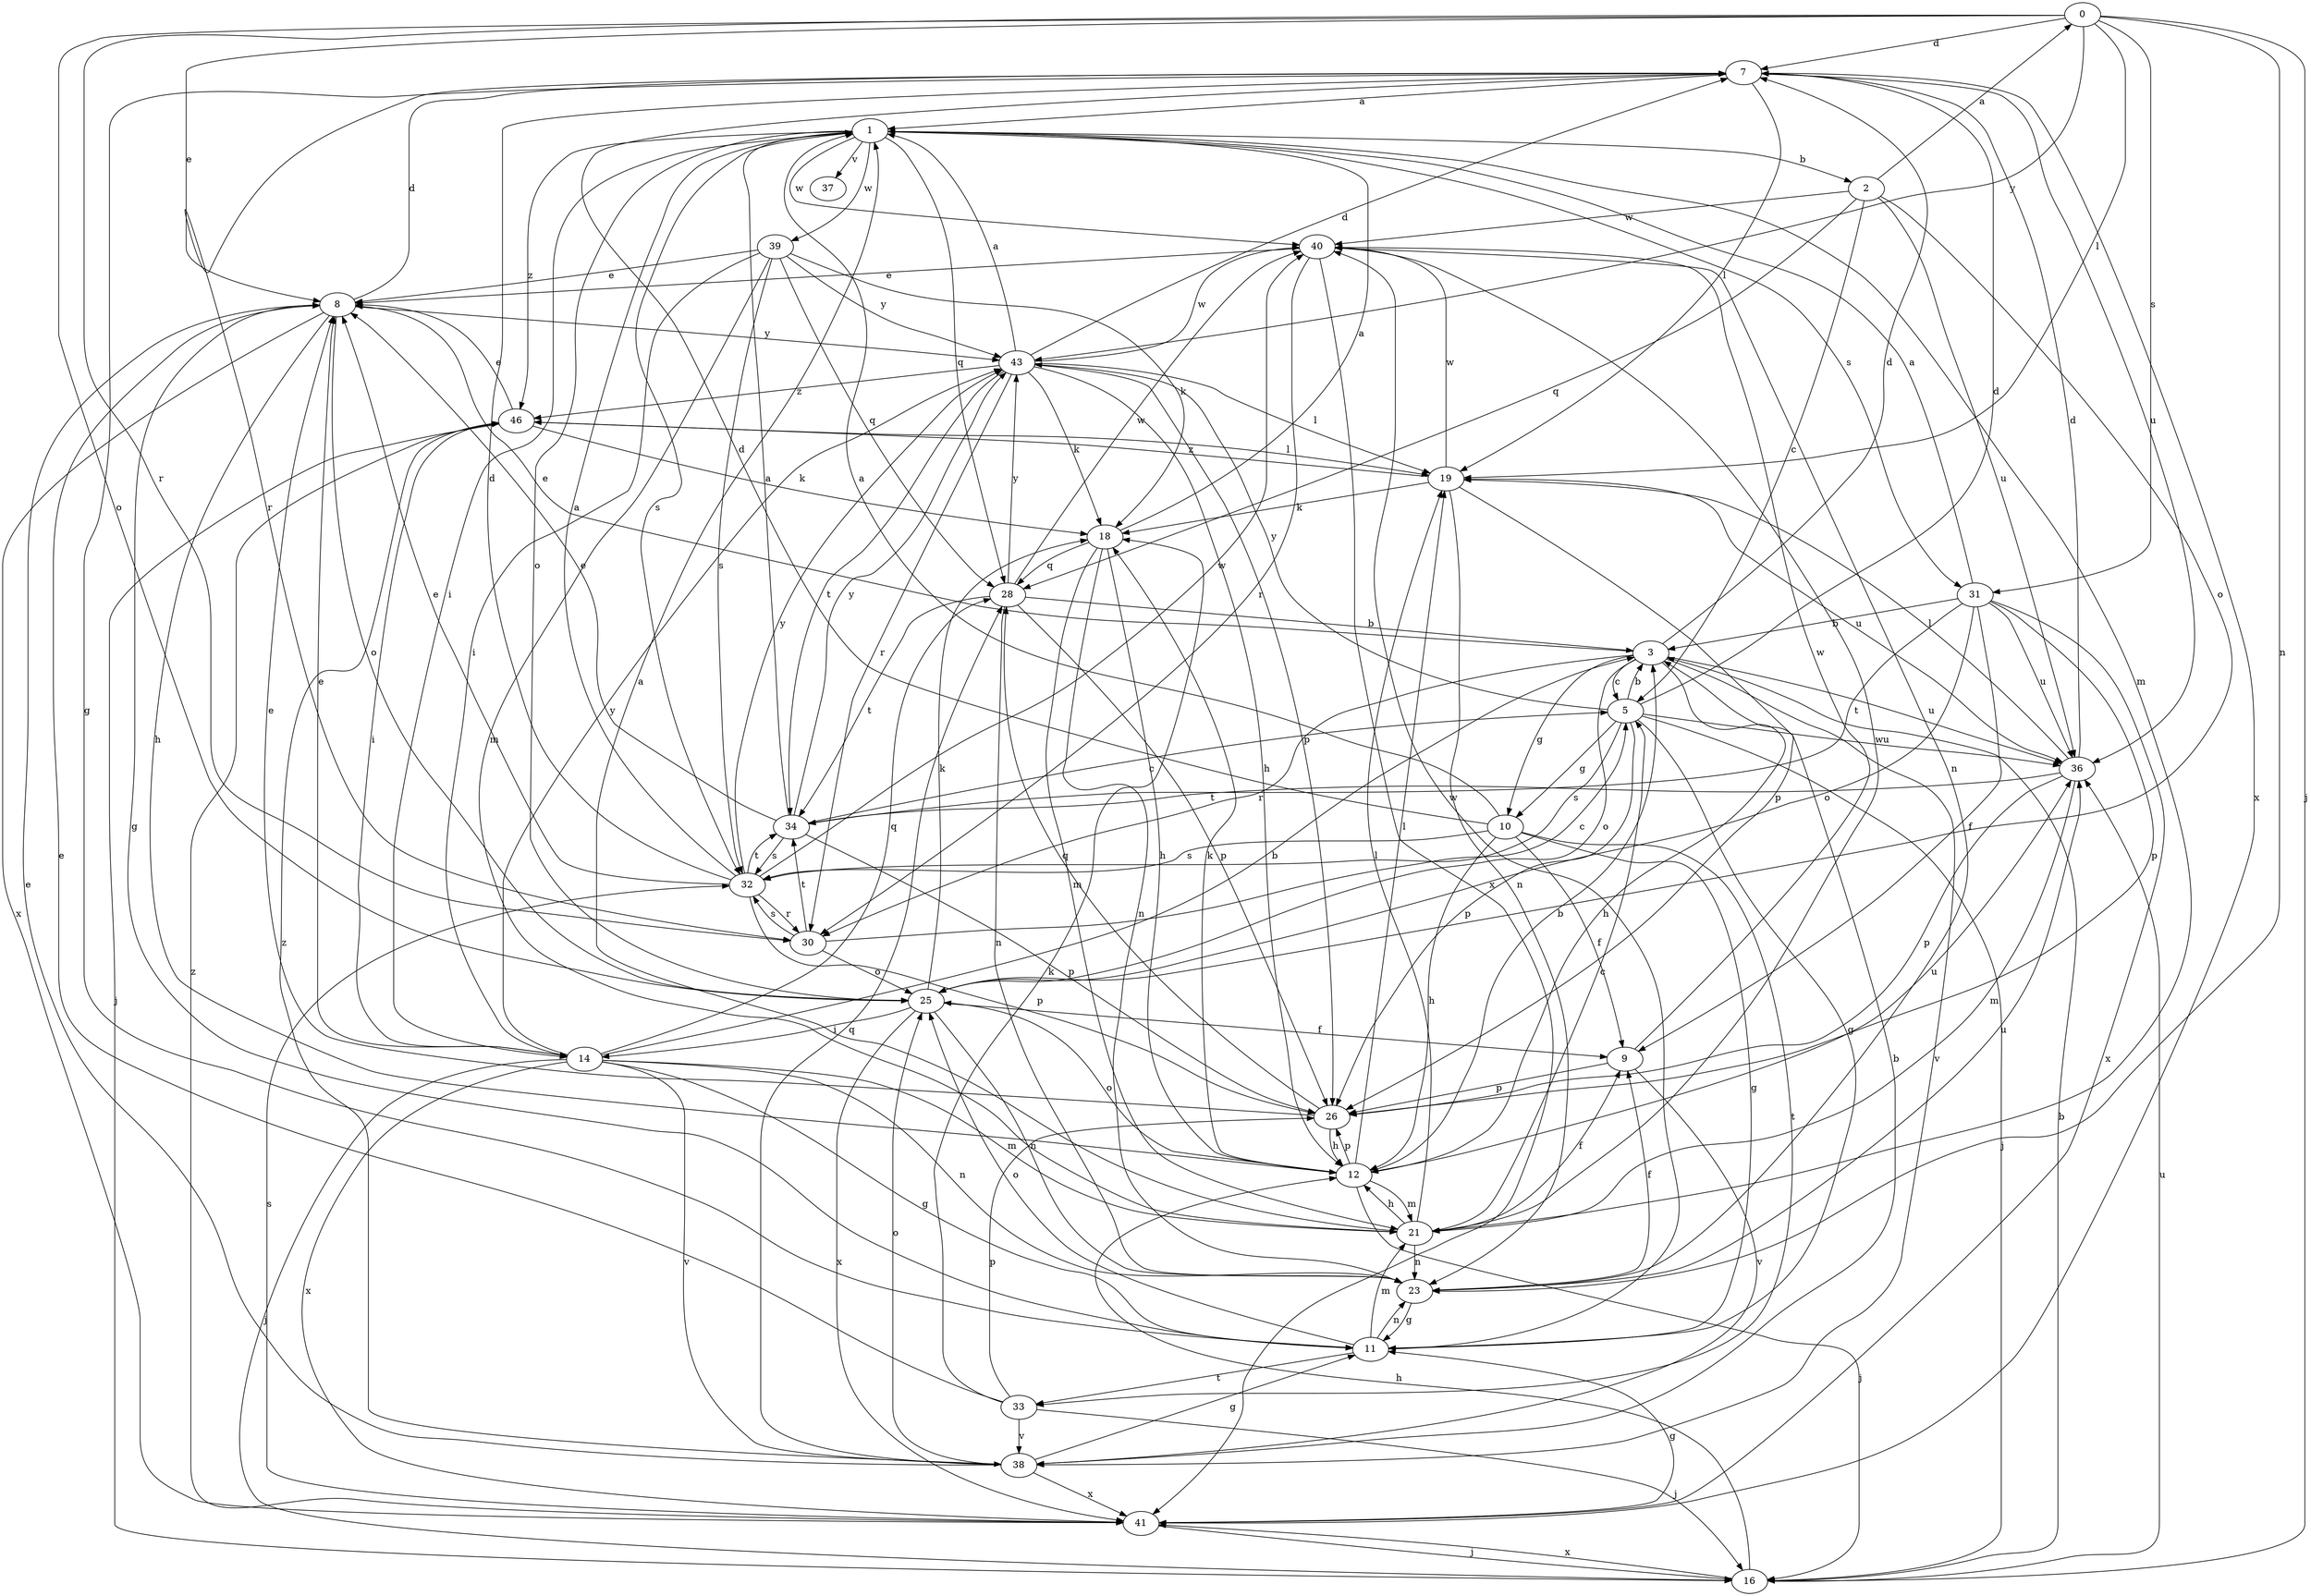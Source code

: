 strict digraph  {
0;
1;
2;
3;
5;
7;
8;
9;
10;
11;
12;
14;
16;
18;
19;
21;
23;
25;
26;
28;
30;
31;
32;
33;
34;
36;
37;
38;
39;
40;
41;
43;
46;
0 -> 7  [label=d];
0 -> 8  [label=e];
0 -> 16  [label=j];
0 -> 19  [label=l];
0 -> 23  [label=n];
0 -> 25  [label=o];
0 -> 30  [label=r];
0 -> 31  [label=s];
0 -> 43  [label=y];
1 -> 2  [label=b];
1 -> 14  [label=i];
1 -> 21  [label=m];
1 -> 25  [label=o];
1 -> 28  [label=q];
1 -> 31  [label=s];
1 -> 32  [label=s];
1 -> 37  [label=v];
1 -> 39  [label=w];
1 -> 40  [label=w];
1 -> 46  [label=z];
2 -> 0  [label=a];
2 -> 5  [label=c];
2 -> 25  [label=o];
2 -> 28  [label=q];
2 -> 36  [label=u];
2 -> 40  [label=w];
3 -> 5  [label=c];
3 -> 7  [label=d];
3 -> 8  [label=e];
3 -> 10  [label=g];
3 -> 12  [label=h];
3 -> 25  [label=o];
3 -> 30  [label=r];
3 -> 36  [label=u];
3 -> 38  [label=v];
5 -> 3  [label=b];
5 -> 7  [label=d];
5 -> 10  [label=g];
5 -> 11  [label=g];
5 -> 16  [label=j];
5 -> 26  [label=p];
5 -> 32  [label=s];
5 -> 36  [label=u];
5 -> 43  [label=y];
7 -> 1  [label=a];
7 -> 11  [label=g];
7 -> 19  [label=l];
7 -> 30  [label=r];
7 -> 36  [label=u];
7 -> 41  [label=x];
8 -> 7  [label=d];
8 -> 11  [label=g];
8 -> 12  [label=h];
8 -> 25  [label=o];
8 -> 41  [label=x];
8 -> 43  [label=y];
9 -> 26  [label=p];
9 -> 38  [label=v];
9 -> 40  [label=w];
10 -> 1  [label=a];
10 -> 7  [label=d];
10 -> 9  [label=f];
10 -> 11  [label=g];
10 -> 12  [label=h];
10 -> 32  [label=s];
10 -> 33  [label=t];
11 -> 21  [label=m];
11 -> 23  [label=n];
11 -> 25  [label=o];
11 -> 33  [label=t];
11 -> 40  [label=w];
12 -> 3  [label=b];
12 -> 16  [label=j];
12 -> 18  [label=k];
12 -> 19  [label=l];
12 -> 21  [label=m];
12 -> 25  [label=o];
12 -> 26  [label=p];
12 -> 36  [label=u];
14 -> 3  [label=b];
14 -> 8  [label=e];
14 -> 11  [label=g];
14 -> 16  [label=j];
14 -> 21  [label=m];
14 -> 23  [label=n];
14 -> 28  [label=q];
14 -> 38  [label=v];
14 -> 41  [label=x];
14 -> 43  [label=y];
16 -> 3  [label=b];
16 -> 12  [label=h];
16 -> 36  [label=u];
16 -> 41  [label=x];
18 -> 1  [label=a];
18 -> 12  [label=h];
18 -> 21  [label=m];
18 -> 23  [label=n];
18 -> 28  [label=q];
19 -> 18  [label=k];
19 -> 23  [label=n];
19 -> 26  [label=p];
19 -> 36  [label=u];
19 -> 40  [label=w];
19 -> 46  [label=z];
21 -> 1  [label=a];
21 -> 5  [label=c];
21 -> 9  [label=f];
21 -> 12  [label=h];
21 -> 19  [label=l];
21 -> 23  [label=n];
21 -> 40  [label=w];
23 -> 9  [label=f];
23 -> 11  [label=g];
23 -> 36  [label=u];
25 -> 9  [label=f];
25 -> 14  [label=i];
25 -> 18  [label=k];
25 -> 23  [label=n];
25 -> 41  [label=x];
26 -> 8  [label=e];
26 -> 12  [label=h];
26 -> 28  [label=q];
28 -> 3  [label=b];
28 -> 23  [label=n];
28 -> 26  [label=p];
28 -> 34  [label=t];
28 -> 40  [label=w];
28 -> 43  [label=y];
30 -> 5  [label=c];
30 -> 25  [label=o];
30 -> 32  [label=s];
30 -> 34  [label=t];
31 -> 1  [label=a];
31 -> 3  [label=b];
31 -> 9  [label=f];
31 -> 25  [label=o];
31 -> 26  [label=p];
31 -> 34  [label=t];
31 -> 36  [label=u];
31 -> 41  [label=x];
32 -> 1  [label=a];
32 -> 7  [label=d];
32 -> 8  [label=e];
32 -> 26  [label=p];
32 -> 30  [label=r];
32 -> 34  [label=t];
32 -> 40  [label=w];
32 -> 43  [label=y];
33 -> 8  [label=e];
33 -> 16  [label=j];
33 -> 18  [label=k];
33 -> 26  [label=p];
33 -> 38  [label=v];
34 -> 1  [label=a];
34 -> 5  [label=c];
34 -> 8  [label=e];
34 -> 26  [label=p];
34 -> 32  [label=s];
34 -> 43  [label=y];
36 -> 7  [label=d];
36 -> 19  [label=l];
36 -> 21  [label=m];
36 -> 26  [label=p];
36 -> 34  [label=t];
38 -> 3  [label=b];
38 -> 8  [label=e];
38 -> 11  [label=g];
38 -> 25  [label=o];
38 -> 28  [label=q];
38 -> 41  [label=x];
38 -> 46  [label=z];
39 -> 8  [label=e];
39 -> 14  [label=i];
39 -> 18  [label=k];
39 -> 21  [label=m];
39 -> 28  [label=q];
39 -> 32  [label=s];
39 -> 43  [label=y];
40 -> 8  [label=e];
40 -> 23  [label=n];
40 -> 30  [label=r];
40 -> 41  [label=x];
41 -> 11  [label=g];
41 -> 16  [label=j];
41 -> 32  [label=s];
41 -> 46  [label=z];
43 -> 1  [label=a];
43 -> 7  [label=d];
43 -> 12  [label=h];
43 -> 18  [label=k];
43 -> 19  [label=l];
43 -> 26  [label=p];
43 -> 30  [label=r];
43 -> 34  [label=t];
43 -> 40  [label=w];
43 -> 46  [label=z];
46 -> 8  [label=e];
46 -> 14  [label=i];
46 -> 16  [label=j];
46 -> 18  [label=k];
46 -> 19  [label=l];
}
